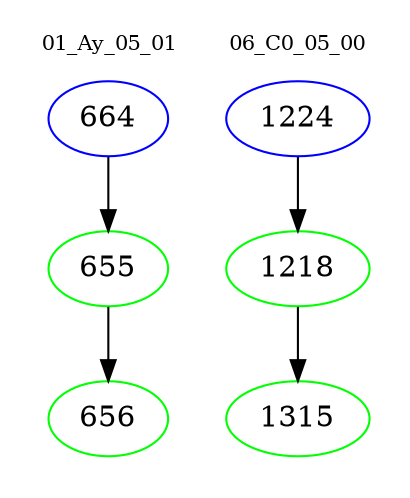 digraph{
subgraph cluster_0 {
color = white
label = "01_Ay_05_01";
fontsize=10;
T0_664 [label="664", color="blue"]
T0_664 -> T0_655 [color="black"]
T0_655 [label="655", color="green"]
T0_655 -> T0_656 [color="black"]
T0_656 [label="656", color="green"]
}
subgraph cluster_1 {
color = white
label = "06_C0_05_00";
fontsize=10;
T1_1224 [label="1224", color="blue"]
T1_1224 -> T1_1218 [color="black"]
T1_1218 [label="1218", color="green"]
T1_1218 -> T1_1315 [color="black"]
T1_1315 [label="1315", color="green"]
}
}
